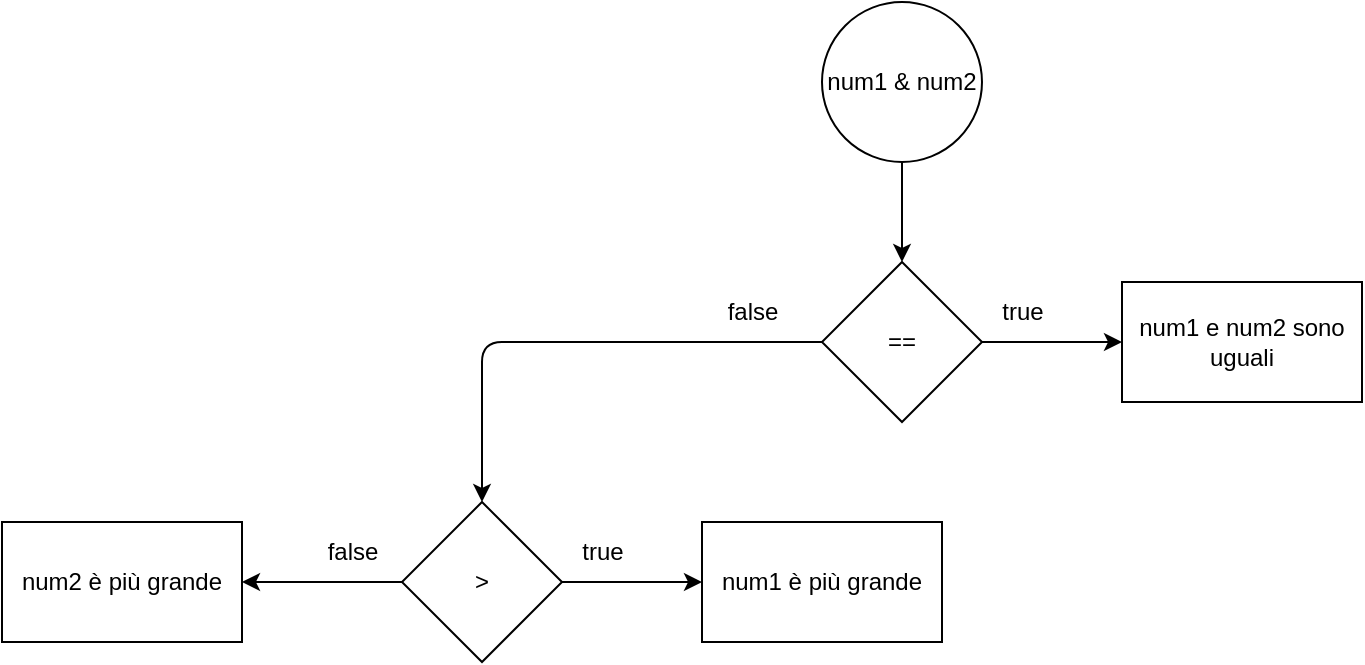 <mxfile>
    <diagram id="VseDhUsU1zXXCC1Ry65P" name="Page-1">
        <mxGraphModel dx="1682" dy="568" grid="1" gridSize="10" guides="1" tooltips="1" connect="1" arrows="1" fold="1" page="1" pageScale="1" pageWidth="850" pageHeight="1100" math="0" shadow="0">
            <root>
                <mxCell id="0"/>
                <mxCell id="1" parent="0"/>
                <mxCell id="9" value="" style="edgeStyle=none;html=1;" edge="1" parent="1" source="2" target="5">
                    <mxGeometry relative="1" as="geometry"/>
                </mxCell>
                <mxCell id="2" value="==" style="rhombus;whiteSpace=wrap;html=1;" vertex="1" parent="1">
                    <mxGeometry x="290" y="150" width="80" height="80" as="geometry"/>
                </mxCell>
                <mxCell id="12" value="" style="edgeStyle=none;html=1;" edge="1" parent="1" source="3" target="2">
                    <mxGeometry relative="1" as="geometry"/>
                </mxCell>
                <mxCell id="3" value="num1 &amp;amp; num2" style="ellipse;whiteSpace=wrap;html=1;" vertex="1" parent="1">
                    <mxGeometry x="290" y="20" width="80" height="80" as="geometry"/>
                </mxCell>
                <mxCell id="5" value="num1 e num2 sono uguali" style="whiteSpace=wrap;html=1;" vertex="1" parent="1">
                    <mxGeometry x="440" y="160" width="120" height="60" as="geometry"/>
                </mxCell>
                <mxCell id="6" value="num2 è più grande" style="whiteSpace=wrap;html=1;" vertex="1" parent="1">
                    <mxGeometry x="-120" y="280" width="120" height="60" as="geometry"/>
                </mxCell>
                <mxCell id="10" value="false" style="text;html=1;align=center;verticalAlign=middle;resizable=0;points=[];autosize=1;strokeColor=none;fillColor=none;" vertex="1" parent="1">
                    <mxGeometry x="230" y="160" width="50" height="30" as="geometry"/>
                </mxCell>
                <mxCell id="11" value="true" style="text;html=1;align=center;verticalAlign=middle;resizable=0;points=[];autosize=1;strokeColor=none;fillColor=none;" vertex="1" parent="1">
                    <mxGeometry x="370" y="160" width="40" height="30" as="geometry"/>
                </mxCell>
                <mxCell id="19" value="" style="edgeStyle=none;html=1;" edge="1" parent="1" source="14" target="6">
                    <mxGeometry relative="1" as="geometry"/>
                </mxCell>
                <mxCell id="20" value="" style="edgeStyle=none;html=1;" edge="1" parent="1" source="14" target="17">
                    <mxGeometry relative="1" as="geometry"/>
                </mxCell>
                <mxCell id="14" value="&amp;gt;" style="rhombus;whiteSpace=wrap;html=1;" vertex="1" parent="1">
                    <mxGeometry x="80" y="270" width="80" height="80" as="geometry"/>
                </mxCell>
                <mxCell id="15" value="" style="endArrow=classic;html=1;entryX=0.5;entryY=0;entryDx=0;entryDy=0;" edge="1" parent="1" target="14">
                    <mxGeometry width="50" height="50" relative="1" as="geometry">
                        <mxPoint x="290" y="190" as="sourcePoint"/>
                        <mxPoint x="190" y="180" as="targetPoint"/>
                        <Array as="points">
                            <mxPoint x="120" y="190"/>
                        </Array>
                    </mxGeometry>
                </mxCell>
                <mxCell id="17" value="num1 è più grande" style="whiteSpace=wrap;html=1;" vertex="1" parent="1">
                    <mxGeometry x="230" y="280" width="120" height="60" as="geometry"/>
                </mxCell>
                <mxCell id="21" value="false" style="text;html=1;align=center;verticalAlign=middle;resizable=0;points=[];autosize=1;strokeColor=none;fillColor=none;" vertex="1" parent="1">
                    <mxGeometry x="30" y="280" width="50" height="30" as="geometry"/>
                </mxCell>
                <mxCell id="22" value="true" style="text;html=1;align=center;verticalAlign=middle;resizable=0;points=[];autosize=1;strokeColor=none;fillColor=none;" vertex="1" parent="1">
                    <mxGeometry x="160" y="280" width="40" height="30" as="geometry"/>
                </mxCell>
            </root>
        </mxGraphModel>
    </diagram>
</mxfile>
